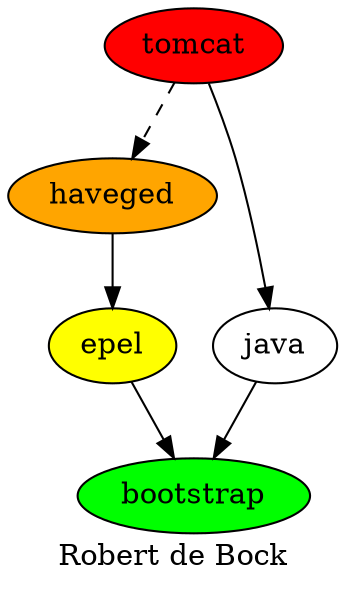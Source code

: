 digraph PhiloDilemma {
  label = "Robert de Bock" ;
  overlap=false
  {
    bootstrap [fillcolor=green style=filled]
    epel [fillcolor=yellow style=filled]
    haveged [fillcolor=orange style=filled]
    tomcat [fillcolor=red style=filled]
  }
  {epel java} -> bootstrap
  haveged -> epel
  tomcat -> java
  tomcat -> haveged [style=dashed]
}

